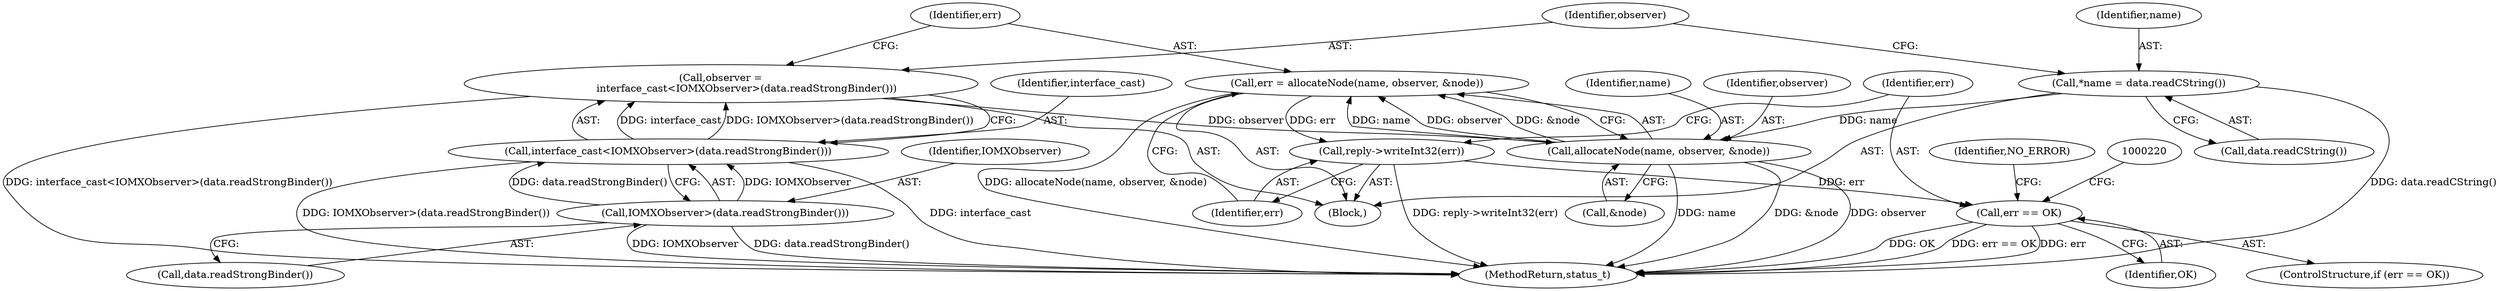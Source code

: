 digraph "0_Android_1171e7c047bf79e7c93342bb6a812c9edd86aa84@API" {
"1000204" [label="(Call,err = allocateNode(name, observer, &node))"];
"1000206" [label="(Call,allocateNode(name, observer, &node))"];
"1000191" [label="(Call,*name = data.readCString())"];
"1000195" [label="(Call,observer =\n                interface_cast<IOMXObserver>(data.readStrongBinder()))"];
"1000197" [label="(Call,interface_cast<IOMXObserver>(data.readStrongBinder()))"];
"1000199" [label="(Call,IOMXObserver>(data.readStrongBinder()))"];
"1000211" [label="(Call,reply->writeInt32(err))"];
"1000214" [label="(Call,err == OK)"];
"1000199" [label="(Call,IOMXObserver>(data.readStrongBinder()))"];
"1000208" [label="(Identifier,observer)"];
"1000212" [label="(Identifier,err)"];
"1000223" [label="(Identifier,NO_ERROR)"];
"1000207" [label="(Identifier,name)"];
"1001056" [label="(MethodReturn,status_t)"];
"1000214" [label="(Call,err == OK)"];
"1000197" [label="(Call,interface_cast<IOMXObserver>(data.readStrongBinder()))"];
"1000213" [label="(ControlStructure,if (err == OK))"];
"1000215" [label="(Identifier,err)"];
"1000216" [label="(Identifier,OK)"];
"1000191" [label="(Call,*name = data.readCString())"];
"1000196" [label="(Identifier,observer)"];
"1000211" [label="(Call,reply->writeInt32(err))"];
"1000204" [label="(Call,err = allocateNode(name, observer, &node))"];
"1000193" [label="(Call,data.readCString())"];
"1000192" [label="(Identifier,name)"];
"1000201" [label="(Call,data.readStrongBinder())"];
"1000205" [label="(Identifier,err)"];
"1000200" [label="(Identifier,IOMXObserver)"];
"1000206" [label="(Call,allocateNode(name, observer, &node))"];
"1000195" [label="(Call,observer =\n                interface_cast<IOMXObserver>(data.readStrongBinder()))"];
"1000185" [label="(Block,)"];
"1000198" [label="(Identifier,interface_cast)"];
"1000209" [label="(Call,&node)"];
"1000204" -> "1000185"  [label="AST: "];
"1000204" -> "1000206"  [label="CFG: "];
"1000205" -> "1000204"  [label="AST: "];
"1000206" -> "1000204"  [label="AST: "];
"1000212" -> "1000204"  [label="CFG: "];
"1000204" -> "1001056"  [label="DDG: allocateNode(name, observer, &node)"];
"1000206" -> "1000204"  [label="DDG: name"];
"1000206" -> "1000204"  [label="DDG: observer"];
"1000206" -> "1000204"  [label="DDG: &node"];
"1000204" -> "1000211"  [label="DDG: err"];
"1000206" -> "1000209"  [label="CFG: "];
"1000207" -> "1000206"  [label="AST: "];
"1000208" -> "1000206"  [label="AST: "];
"1000209" -> "1000206"  [label="AST: "];
"1000206" -> "1001056"  [label="DDG: &node"];
"1000206" -> "1001056"  [label="DDG: observer"];
"1000206" -> "1001056"  [label="DDG: name"];
"1000191" -> "1000206"  [label="DDG: name"];
"1000195" -> "1000206"  [label="DDG: observer"];
"1000191" -> "1000185"  [label="AST: "];
"1000191" -> "1000193"  [label="CFG: "];
"1000192" -> "1000191"  [label="AST: "];
"1000193" -> "1000191"  [label="AST: "];
"1000196" -> "1000191"  [label="CFG: "];
"1000191" -> "1001056"  [label="DDG: data.readCString()"];
"1000195" -> "1000185"  [label="AST: "];
"1000195" -> "1000197"  [label="CFG: "];
"1000196" -> "1000195"  [label="AST: "];
"1000197" -> "1000195"  [label="AST: "];
"1000205" -> "1000195"  [label="CFG: "];
"1000195" -> "1001056"  [label="DDG: interface_cast<IOMXObserver>(data.readStrongBinder())"];
"1000197" -> "1000195"  [label="DDG: interface_cast"];
"1000197" -> "1000195"  [label="DDG: IOMXObserver>(data.readStrongBinder())"];
"1000197" -> "1000199"  [label="CFG: "];
"1000198" -> "1000197"  [label="AST: "];
"1000199" -> "1000197"  [label="AST: "];
"1000197" -> "1001056"  [label="DDG: IOMXObserver>(data.readStrongBinder())"];
"1000197" -> "1001056"  [label="DDG: interface_cast"];
"1000199" -> "1000197"  [label="DDG: IOMXObserver"];
"1000199" -> "1000197"  [label="DDG: data.readStrongBinder()"];
"1000199" -> "1000201"  [label="CFG: "];
"1000200" -> "1000199"  [label="AST: "];
"1000201" -> "1000199"  [label="AST: "];
"1000199" -> "1001056"  [label="DDG: data.readStrongBinder()"];
"1000199" -> "1001056"  [label="DDG: IOMXObserver"];
"1000211" -> "1000185"  [label="AST: "];
"1000211" -> "1000212"  [label="CFG: "];
"1000212" -> "1000211"  [label="AST: "];
"1000215" -> "1000211"  [label="CFG: "];
"1000211" -> "1001056"  [label="DDG: reply->writeInt32(err)"];
"1000211" -> "1000214"  [label="DDG: err"];
"1000214" -> "1000213"  [label="AST: "];
"1000214" -> "1000216"  [label="CFG: "];
"1000215" -> "1000214"  [label="AST: "];
"1000216" -> "1000214"  [label="AST: "];
"1000220" -> "1000214"  [label="CFG: "];
"1000223" -> "1000214"  [label="CFG: "];
"1000214" -> "1001056"  [label="DDG: OK"];
"1000214" -> "1001056"  [label="DDG: err == OK"];
"1000214" -> "1001056"  [label="DDG: err"];
}
